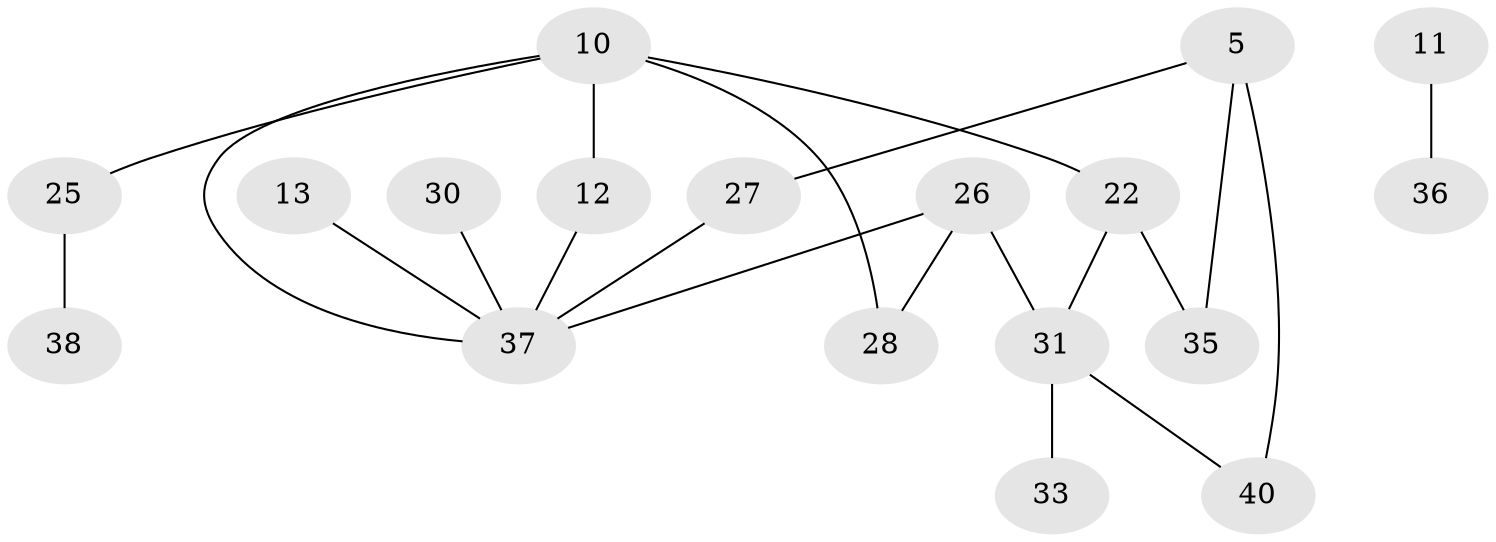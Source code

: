 // original degree distribution, {3: 0.17721518987341772, 1: 0.2911392405063291, 4: 0.0379746835443038, 0: 0.24050632911392406, 2: 0.24050632911392406, 5: 0.012658227848101266}
// Generated by graph-tools (version 1.1) at 2025/49/03/09/25 03:49:08]
// undirected, 18 vertices, 21 edges
graph export_dot {
graph [start="1"]
  node [color=gray90,style=filled];
  5;
  10;
  11;
  12;
  13;
  22;
  25;
  26;
  27;
  28;
  30;
  31;
  33;
  35;
  36;
  37;
  38;
  40;
  5 -- 27 [weight=1.0];
  5 -- 35 [weight=1.0];
  5 -- 40 [weight=1.0];
  10 -- 12 [weight=1.0];
  10 -- 22 [weight=1.0];
  10 -- 25 [weight=1.0];
  10 -- 28 [weight=1.0];
  10 -- 37 [weight=1.0];
  11 -- 36 [weight=1.0];
  12 -- 37 [weight=1.0];
  13 -- 37 [weight=1.0];
  22 -- 31 [weight=1.0];
  22 -- 35 [weight=1.0];
  25 -- 38 [weight=1.0];
  26 -- 28 [weight=1.0];
  26 -- 31 [weight=1.0];
  26 -- 37 [weight=1.0];
  27 -- 37 [weight=1.0];
  30 -- 37 [weight=1.0];
  31 -- 33 [weight=1.0];
  31 -- 40 [weight=1.0];
}
